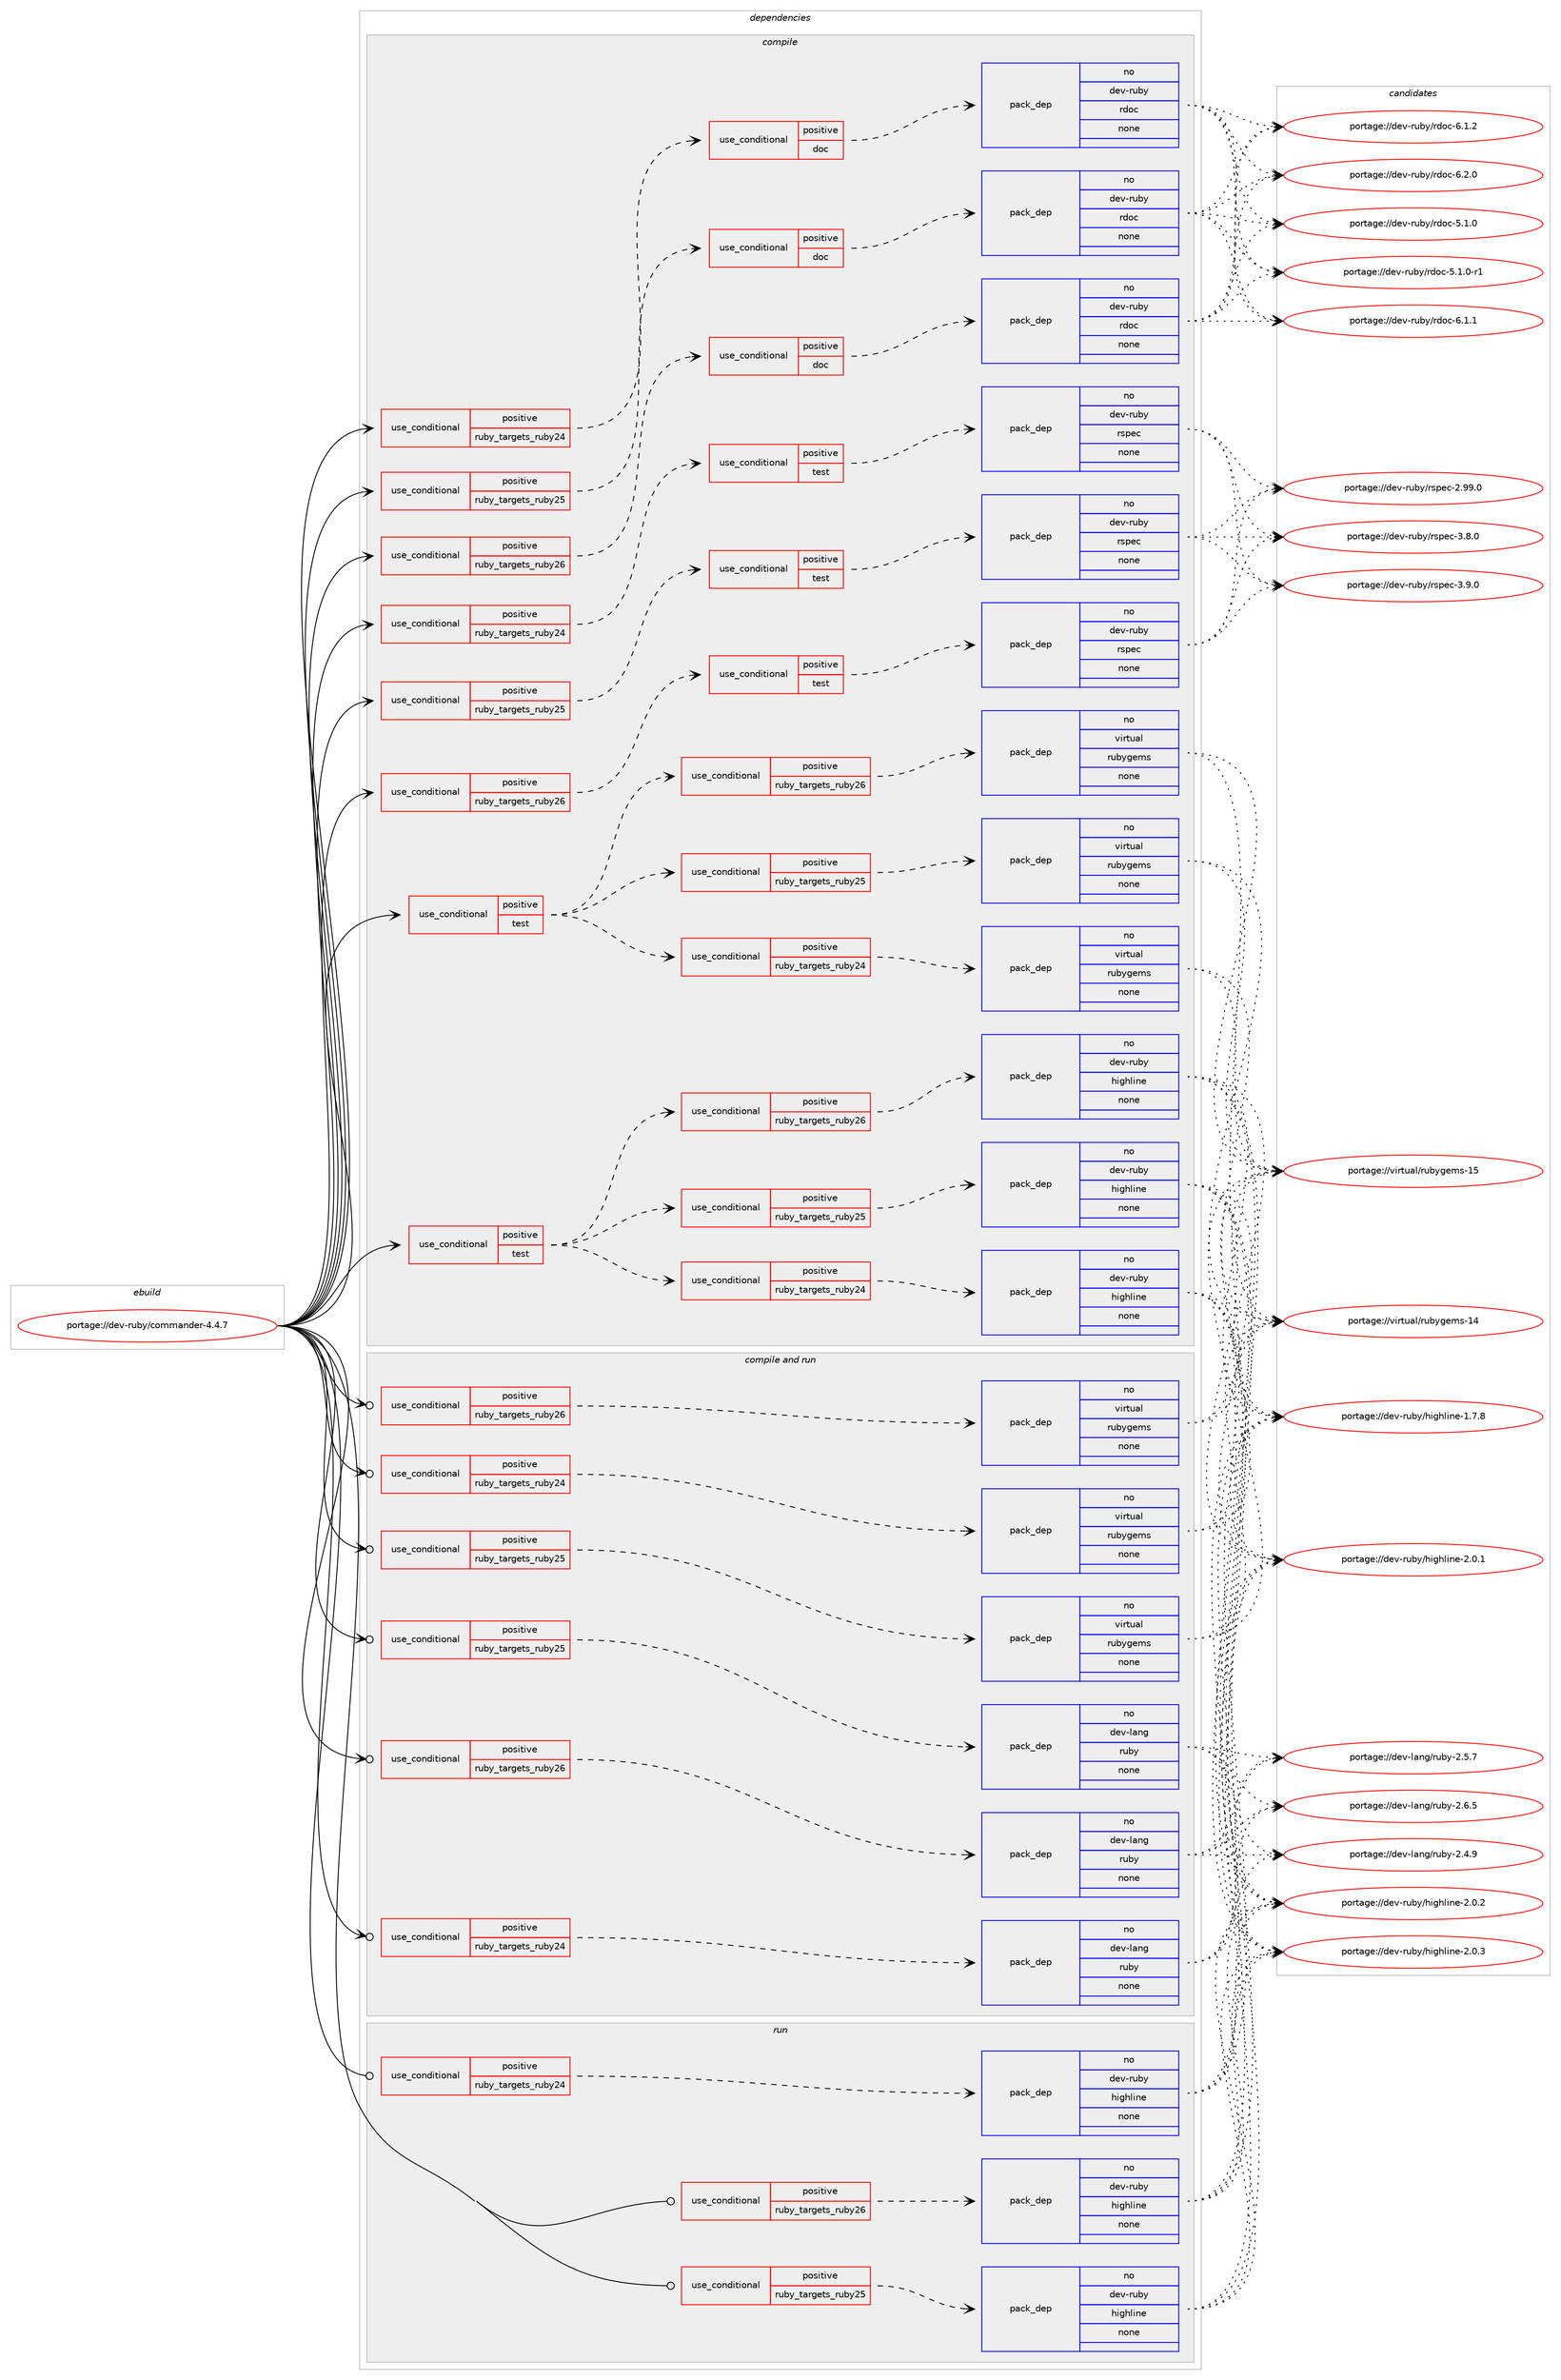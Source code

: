 digraph prolog {

# *************
# Graph options
# *************

newrank=true;
concentrate=true;
compound=true;
graph [rankdir=LR,fontname=Helvetica,fontsize=10,ranksep=1.5];#, ranksep=2.5, nodesep=0.2];
edge  [arrowhead=vee];
node  [fontname=Helvetica,fontsize=10];

# **********
# The ebuild
# **********

subgraph cluster_leftcol {
color=gray;
rank=same;
label=<<i>ebuild</i>>;
id [label="portage://dev-ruby/commander-4.4.7", color=red, width=4, href="../dev-ruby/commander-4.4.7.svg"];
}

# ****************
# The dependencies
# ****************

subgraph cluster_midcol {
color=gray;
label=<<i>dependencies</i>>;
subgraph cluster_compile {
fillcolor="#eeeeee";
style=filled;
label=<<i>compile</i>>;
subgraph cond49659 {
dependency216347 [label=<<TABLE BORDER="0" CELLBORDER="1" CELLSPACING="0" CELLPADDING="4"><TR><TD ROWSPAN="3" CELLPADDING="10">use_conditional</TD></TR><TR><TD>positive</TD></TR><TR><TD>ruby_targets_ruby24</TD></TR></TABLE>>, shape=none, color=red];
subgraph cond49660 {
dependency216348 [label=<<TABLE BORDER="0" CELLBORDER="1" CELLSPACING="0" CELLPADDING="4"><TR><TD ROWSPAN="3" CELLPADDING="10">use_conditional</TD></TR><TR><TD>positive</TD></TR><TR><TD>doc</TD></TR></TABLE>>, shape=none, color=red];
subgraph pack163209 {
dependency216349 [label=<<TABLE BORDER="0" CELLBORDER="1" CELLSPACING="0" CELLPADDING="4" WIDTH="220"><TR><TD ROWSPAN="6" CELLPADDING="30">pack_dep</TD></TR><TR><TD WIDTH="110">no</TD></TR><TR><TD>dev-ruby</TD></TR><TR><TD>rdoc</TD></TR><TR><TD>none</TD></TR><TR><TD></TD></TR></TABLE>>, shape=none, color=blue];
}
dependency216348:e -> dependency216349:w [weight=20,style="dashed",arrowhead="vee"];
}
dependency216347:e -> dependency216348:w [weight=20,style="dashed",arrowhead="vee"];
}
id:e -> dependency216347:w [weight=20,style="solid",arrowhead="vee"];
subgraph cond49661 {
dependency216350 [label=<<TABLE BORDER="0" CELLBORDER="1" CELLSPACING="0" CELLPADDING="4"><TR><TD ROWSPAN="3" CELLPADDING="10">use_conditional</TD></TR><TR><TD>positive</TD></TR><TR><TD>ruby_targets_ruby24</TD></TR></TABLE>>, shape=none, color=red];
subgraph cond49662 {
dependency216351 [label=<<TABLE BORDER="0" CELLBORDER="1" CELLSPACING="0" CELLPADDING="4"><TR><TD ROWSPAN="3" CELLPADDING="10">use_conditional</TD></TR><TR><TD>positive</TD></TR><TR><TD>test</TD></TR></TABLE>>, shape=none, color=red];
subgraph pack163210 {
dependency216352 [label=<<TABLE BORDER="0" CELLBORDER="1" CELLSPACING="0" CELLPADDING="4" WIDTH="220"><TR><TD ROWSPAN="6" CELLPADDING="30">pack_dep</TD></TR><TR><TD WIDTH="110">no</TD></TR><TR><TD>dev-ruby</TD></TR><TR><TD>rspec</TD></TR><TR><TD>none</TD></TR><TR><TD></TD></TR></TABLE>>, shape=none, color=blue];
}
dependency216351:e -> dependency216352:w [weight=20,style="dashed",arrowhead="vee"];
}
dependency216350:e -> dependency216351:w [weight=20,style="dashed",arrowhead="vee"];
}
id:e -> dependency216350:w [weight=20,style="solid",arrowhead="vee"];
subgraph cond49663 {
dependency216353 [label=<<TABLE BORDER="0" CELLBORDER="1" CELLSPACING="0" CELLPADDING="4"><TR><TD ROWSPAN="3" CELLPADDING="10">use_conditional</TD></TR><TR><TD>positive</TD></TR><TR><TD>ruby_targets_ruby25</TD></TR></TABLE>>, shape=none, color=red];
subgraph cond49664 {
dependency216354 [label=<<TABLE BORDER="0" CELLBORDER="1" CELLSPACING="0" CELLPADDING="4"><TR><TD ROWSPAN="3" CELLPADDING="10">use_conditional</TD></TR><TR><TD>positive</TD></TR><TR><TD>doc</TD></TR></TABLE>>, shape=none, color=red];
subgraph pack163211 {
dependency216355 [label=<<TABLE BORDER="0" CELLBORDER="1" CELLSPACING="0" CELLPADDING="4" WIDTH="220"><TR><TD ROWSPAN="6" CELLPADDING="30">pack_dep</TD></TR><TR><TD WIDTH="110">no</TD></TR><TR><TD>dev-ruby</TD></TR><TR><TD>rdoc</TD></TR><TR><TD>none</TD></TR><TR><TD></TD></TR></TABLE>>, shape=none, color=blue];
}
dependency216354:e -> dependency216355:w [weight=20,style="dashed",arrowhead="vee"];
}
dependency216353:e -> dependency216354:w [weight=20,style="dashed",arrowhead="vee"];
}
id:e -> dependency216353:w [weight=20,style="solid",arrowhead="vee"];
subgraph cond49665 {
dependency216356 [label=<<TABLE BORDER="0" CELLBORDER="1" CELLSPACING="0" CELLPADDING="4"><TR><TD ROWSPAN="3" CELLPADDING="10">use_conditional</TD></TR><TR><TD>positive</TD></TR><TR><TD>ruby_targets_ruby25</TD></TR></TABLE>>, shape=none, color=red];
subgraph cond49666 {
dependency216357 [label=<<TABLE BORDER="0" CELLBORDER="1" CELLSPACING="0" CELLPADDING="4"><TR><TD ROWSPAN="3" CELLPADDING="10">use_conditional</TD></TR><TR><TD>positive</TD></TR><TR><TD>test</TD></TR></TABLE>>, shape=none, color=red];
subgraph pack163212 {
dependency216358 [label=<<TABLE BORDER="0" CELLBORDER="1" CELLSPACING="0" CELLPADDING="4" WIDTH="220"><TR><TD ROWSPAN="6" CELLPADDING="30">pack_dep</TD></TR><TR><TD WIDTH="110">no</TD></TR><TR><TD>dev-ruby</TD></TR><TR><TD>rspec</TD></TR><TR><TD>none</TD></TR><TR><TD></TD></TR></TABLE>>, shape=none, color=blue];
}
dependency216357:e -> dependency216358:w [weight=20,style="dashed",arrowhead="vee"];
}
dependency216356:e -> dependency216357:w [weight=20,style="dashed",arrowhead="vee"];
}
id:e -> dependency216356:w [weight=20,style="solid",arrowhead="vee"];
subgraph cond49667 {
dependency216359 [label=<<TABLE BORDER="0" CELLBORDER="1" CELLSPACING="0" CELLPADDING="4"><TR><TD ROWSPAN="3" CELLPADDING="10">use_conditional</TD></TR><TR><TD>positive</TD></TR><TR><TD>ruby_targets_ruby26</TD></TR></TABLE>>, shape=none, color=red];
subgraph cond49668 {
dependency216360 [label=<<TABLE BORDER="0" CELLBORDER="1" CELLSPACING="0" CELLPADDING="4"><TR><TD ROWSPAN="3" CELLPADDING="10">use_conditional</TD></TR><TR><TD>positive</TD></TR><TR><TD>doc</TD></TR></TABLE>>, shape=none, color=red];
subgraph pack163213 {
dependency216361 [label=<<TABLE BORDER="0" CELLBORDER="1" CELLSPACING="0" CELLPADDING="4" WIDTH="220"><TR><TD ROWSPAN="6" CELLPADDING="30">pack_dep</TD></TR><TR><TD WIDTH="110">no</TD></TR><TR><TD>dev-ruby</TD></TR><TR><TD>rdoc</TD></TR><TR><TD>none</TD></TR><TR><TD></TD></TR></TABLE>>, shape=none, color=blue];
}
dependency216360:e -> dependency216361:w [weight=20,style="dashed",arrowhead="vee"];
}
dependency216359:e -> dependency216360:w [weight=20,style="dashed",arrowhead="vee"];
}
id:e -> dependency216359:w [weight=20,style="solid",arrowhead="vee"];
subgraph cond49669 {
dependency216362 [label=<<TABLE BORDER="0" CELLBORDER="1" CELLSPACING="0" CELLPADDING="4"><TR><TD ROWSPAN="3" CELLPADDING="10">use_conditional</TD></TR><TR><TD>positive</TD></TR><TR><TD>ruby_targets_ruby26</TD></TR></TABLE>>, shape=none, color=red];
subgraph cond49670 {
dependency216363 [label=<<TABLE BORDER="0" CELLBORDER="1" CELLSPACING="0" CELLPADDING="4"><TR><TD ROWSPAN="3" CELLPADDING="10">use_conditional</TD></TR><TR><TD>positive</TD></TR><TR><TD>test</TD></TR></TABLE>>, shape=none, color=red];
subgraph pack163214 {
dependency216364 [label=<<TABLE BORDER="0" CELLBORDER="1" CELLSPACING="0" CELLPADDING="4" WIDTH="220"><TR><TD ROWSPAN="6" CELLPADDING="30">pack_dep</TD></TR><TR><TD WIDTH="110">no</TD></TR><TR><TD>dev-ruby</TD></TR><TR><TD>rspec</TD></TR><TR><TD>none</TD></TR><TR><TD></TD></TR></TABLE>>, shape=none, color=blue];
}
dependency216363:e -> dependency216364:w [weight=20,style="dashed",arrowhead="vee"];
}
dependency216362:e -> dependency216363:w [weight=20,style="dashed",arrowhead="vee"];
}
id:e -> dependency216362:w [weight=20,style="solid",arrowhead="vee"];
subgraph cond49671 {
dependency216365 [label=<<TABLE BORDER="0" CELLBORDER="1" CELLSPACING="0" CELLPADDING="4"><TR><TD ROWSPAN="3" CELLPADDING="10">use_conditional</TD></TR><TR><TD>positive</TD></TR><TR><TD>test</TD></TR></TABLE>>, shape=none, color=red];
subgraph cond49672 {
dependency216366 [label=<<TABLE BORDER="0" CELLBORDER="1" CELLSPACING="0" CELLPADDING="4"><TR><TD ROWSPAN="3" CELLPADDING="10">use_conditional</TD></TR><TR><TD>positive</TD></TR><TR><TD>ruby_targets_ruby24</TD></TR></TABLE>>, shape=none, color=red];
subgraph pack163215 {
dependency216367 [label=<<TABLE BORDER="0" CELLBORDER="1" CELLSPACING="0" CELLPADDING="4" WIDTH="220"><TR><TD ROWSPAN="6" CELLPADDING="30">pack_dep</TD></TR><TR><TD WIDTH="110">no</TD></TR><TR><TD>dev-ruby</TD></TR><TR><TD>highline</TD></TR><TR><TD>none</TD></TR><TR><TD></TD></TR></TABLE>>, shape=none, color=blue];
}
dependency216366:e -> dependency216367:w [weight=20,style="dashed",arrowhead="vee"];
}
dependency216365:e -> dependency216366:w [weight=20,style="dashed",arrowhead="vee"];
subgraph cond49673 {
dependency216368 [label=<<TABLE BORDER="0" CELLBORDER="1" CELLSPACING="0" CELLPADDING="4"><TR><TD ROWSPAN="3" CELLPADDING="10">use_conditional</TD></TR><TR><TD>positive</TD></TR><TR><TD>ruby_targets_ruby25</TD></TR></TABLE>>, shape=none, color=red];
subgraph pack163216 {
dependency216369 [label=<<TABLE BORDER="0" CELLBORDER="1" CELLSPACING="0" CELLPADDING="4" WIDTH="220"><TR><TD ROWSPAN="6" CELLPADDING="30">pack_dep</TD></TR><TR><TD WIDTH="110">no</TD></TR><TR><TD>dev-ruby</TD></TR><TR><TD>highline</TD></TR><TR><TD>none</TD></TR><TR><TD></TD></TR></TABLE>>, shape=none, color=blue];
}
dependency216368:e -> dependency216369:w [weight=20,style="dashed",arrowhead="vee"];
}
dependency216365:e -> dependency216368:w [weight=20,style="dashed",arrowhead="vee"];
subgraph cond49674 {
dependency216370 [label=<<TABLE BORDER="0" CELLBORDER="1" CELLSPACING="0" CELLPADDING="4"><TR><TD ROWSPAN="3" CELLPADDING="10">use_conditional</TD></TR><TR><TD>positive</TD></TR><TR><TD>ruby_targets_ruby26</TD></TR></TABLE>>, shape=none, color=red];
subgraph pack163217 {
dependency216371 [label=<<TABLE BORDER="0" CELLBORDER="1" CELLSPACING="0" CELLPADDING="4" WIDTH="220"><TR><TD ROWSPAN="6" CELLPADDING="30">pack_dep</TD></TR><TR><TD WIDTH="110">no</TD></TR><TR><TD>dev-ruby</TD></TR><TR><TD>highline</TD></TR><TR><TD>none</TD></TR><TR><TD></TD></TR></TABLE>>, shape=none, color=blue];
}
dependency216370:e -> dependency216371:w [weight=20,style="dashed",arrowhead="vee"];
}
dependency216365:e -> dependency216370:w [weight=20,style="dashed",arrowhead="vee"];
}
id:e -> dependency216365:w [weight=20,style="solid",arrowhead="vee"];
subgraph cond49675 {
dependency216372 [label=<<TABLE BORDER="0" CELLBORDER="1" CELLSPACING="0" CELLPADDING="4"><TR><TD ROWSPAN="3" CELLPADDING="10">use_conditional</TD></TR><TR><TD>positive</TD></TR><TR><TD>test</TD></TR></TABLE>>, shape=none, color=red];
subgraph cond49676 {
dependency216373 [label=<<TABLE BORDER="0" CELLBORDER="1" CELLSPACING="0" CELLPADDING="4"><TR><TD ROWSPAN="3" CELLPADDING="10">use_conditional</TD></TR><TR><TD>positive</TD></TR><TR><TD>ruby_targets_ruby24</TD></TR></TABLE>>, shape=none, color=red];
subgraph pack163218 {
dependency216374 [label=<<TABLE BORDER="0" CELLBORDER="1" CELLSPACING="0" CELLPADDING="4" WIDTH="220"><TR><TD ROWSPAN="6" CELLPADDING="30">pack_dep</TD></TR><TR><TD WIDTH="110">no</TD></TR><TR><TD>virtual</TD></TR><TR><TD>rubygems</TD></TR><TR><TD>none</TD></TR><TR><TD></TD></TR></TABLE>>, shape=none, color=blue];
}
dependency216373:e -> dependency216374:w [weight=20,style="dashed",arrowhead="vee"];
}
dependency216372:e -> dependency216373:w [weight=20,style="dashed",arrowhead="vee"];
subgraph cond49677 {
dependency216375 [label=<<TABLE BORDER="0" CELLBORDER="1" CELLSPACING="0" CELLPADDING="4"><TR><TD ROWSPAN="3" CELLPADDING="10">use_conditional</TD></TR><TR><TD>positive</TD></TR><TR><TD>ruby_targets_ruby25</TD></TR></TABLE>>, shape=none, color=red];
subgraph pack163219 {
dependency216376 [label=<<TABLE BORDER="0" CELLBORDER="1" CELLSPACING="0" CELLPADDING="4" WIDTH="220"><TR><TD ROWSPAN="6" CELLPADDING="30">pack_dep</TD></TR><TR><TD WIDTH="110">no</TD></TR><TR><TD>virtual</TD></TR><TR><TD>rubygems</TD></TR><TR><TD>none</TD></TR><TR><TD></TD></TR></TABLE>>, shape=none, color=blue];
}
dependency216375:e -> dependency216376:w [weight=20,style="dashed",arrowhead="vee"];
}
dependency216372:e -> dependency216375:w [weight=20,style="dashed",arrowhead="vee"];
subgraph cond49678 {
dependency216377 [label=<<TABLE BORDER="0" CELLBORDER="1" CELLSPACING="0" CELLPADDING="4"><TR><TD ROWSPAN="3" CELLPADDING="10">use_conditional</TD></TR><TR><TD>positive</TD></TR><TR><TD>ruby_targets_ruby26</TD></TR></TABLE>>, shape=none, color=red];
subgraph pack163220 {
dependency216378 [label=<<TABLE BORDER="0" CELLBORDER="1" CELLSPACING="0" CELLPADDING="4" WIDTH="220"><TR><TD ROWSPAN="6" CELLPADDING="30">pack_dep</TD></TR><TR><TD WIDTH="110">no</TD></TR><TR><TD>virtual</TD></TR><TR><TD>rubygems</TD></TR><TR><TD>none</TD></TR><TR><TD></TD></TR></TABLE>>, shape=none, color=blue];
}
dependency216377:e -> dependency216378:w [weight=20,style="dashed",arrowhead="vee"];
}
dependency216372:e -> dependency216377:w [weight=20,style="dashed",arrowhead="vee"];
}
id:e -> dependency216372:w [weight=20,style="solid",arrowhead="vee"];
}
subgraph cluster_compileandrun {
fillcolor="#eeeeee";
style=filled;
label=<<i>compile and run</i>>;
subgraph cond49679 {
dependency216379 [label=<<TABLE BORDER="0" CELLBORDER="1" CELLSPACING="0" CELLPADDING="4"><TR><TD ROWSPAN="3" CELLPADDING="10">use_conditional</TD></TR><TR><TD>positive</TD></TR><TR><TD>ruby_targets_ruby24</TD></TR></TABLE>>, shape=none, color=red];
subgraph pack163221 {
dependency216380 [label=<<TABLE BORDER="0" CELLBORDER="1" CELLSPACING="0" CELLPADDING="4" WIDTH="220"><TR><TD ROWSPAN="6" CELLPADDING="30">pack_dep</TD></TR><TR><TD WIDTH="110">no</TD></TR><TR><TD>dev-lang</TD></TR><TR><TD>ruby</TD></TR><TR><TD>none</TD></TR><TR><TD></TD></TR></TABLE>>, shape=none, color=blue];
}
dependency216379:e -> dependency216380:w [weight=20,style="dashed",arrowhead="vee"];
}
id:e -> dependency216379:w [weight=20,style="solid",arrowhead="odotvee"];
subgraph cond49680 {
dependency216381 [label=<<TABLE BORDER="0" CELLBORDER="1" CELLSPACING="0" CELLPADDING="4"><TR><TD ROWSPAN="3" CELLPADDING="10">use_conditional</TD></TR><TR><TD>positive</TD></TR><TR><TD>ruby_targets_ruby24</TD></TR></TABLE>>, shape=none, color=red];
subgraph pack163222 {
dependency216382 [label=<<TABLE BORDER="0" CELLBORDER="1" CELLSPACING="0" CELLPADDING="4" WIDTH="220"><TR><TD ROWSPAN="6" CELLPADDING="30">pack_dep</TD></TR><TR><TD WIDTH="110">no</TD></TR><TR><TD>virtual</TD></TR><TR><TD>rubygems</TD></TR><TR><TD>none</TD></TR><TR><TD></TD></TR></TABLE>>, shape=none, color=blue];
}
dependency216381:e -> dependency216382:w [weight=20,style="dashed",arrowhead="vee"];
}
id:e -> dependency216381:w [weight=20,style="solid",arrowhead="odotvee"];
subgraph cond49681 {
dependency216383 [label=<<TABLE BORDER="0" CELLBORDER="1" CELLSPACING="0" CELLPADDING="4"><TR><TD ROWSPAN="3" CELLPADDING="10">use_conditional</TD></TR><TR><TD>positive</TD></TR><TR><TD>ruby_targets_ruby25</TD></TR></TABLE>>, shape=none, color=red];
subgraph pack163223 {
dependency216384 [label=<<TABLE BORDER="0" CELLBORDER="1" CELLSPACING="0" CELLPADDING="4" WIDTH="220"><TR><TD ROWSPAN="6" CELLPADDING="30">pack_dep</TD></TR><TR><TD WIDTH="110">no</TD></TR><TR><TD>dev-lang</TD></TR><TR><TD>ruby</TD></TR><TR><TD>none</TD></TR><TR><TD></TD></TR></TABLE>>, shape=none, color=blue];
}
dependency216383:e -> dependency216384:w [weight=20,style="dashed",arrowhead="vee"];
}
id:e -> dependency216383:w [weight=20,style="solid",arrowhead="odotvee"];
subgraph cond49682 {
dependency216385 [label=<<TABLE BORDER="0" CELLBORDER="1" CELLSPACING="0" CELLPADDING="4"><TR><TD ROWSPAN="3" CELLPADDING="10">use_conditional</TD></TR><TR><TD>positive</TD></TR><TR><TD>ruby_targets_ruby25</TD></TR></TABLE>>, shape=none, color=red];
subgraph pack163224 {
dependency216386 [label=<<TABLE BORDER="0" CELLBORDER="1" CELLSPACING="0" CELLPADDING="4" WIDTH="220"><TR><TD ROWSPAN="6" CELLPADDING="30">pack_dep</TD></TR><TR><TD WIDTH="110">no</TD></TR><TR><TD>virtual</TD></TR><TR><TD>rubygems</TD></TR><TR><TD>none</TD></TR><TR><TD></TD></TR></TABLE>>, shape=none, color=blue];
}
dependency216385:e -> dependency216386:w [weight=20,style="dashed",arrowhead="vee"];
}
id:e -> dependency216385:w [weight=20,style="solid",arrowhead="odotvee"];
subgraph cond49683 {
dependency216387 [label=<<TABLE BORDER="0" CELLBORDER="1" CELLSPACING="0" CELLPADDING="4"><TR><TD ROWSPAN="3" CELLPADDING="10">use_conditional</TD></TR><TR><TD>positive</TD></TR><TR><TD>ruby_targets_ruby26</TD></TR></TABLE>>, shape=none, color=red];
subgraph pack163225 {
dependency216388 [label=<<TABLE BORDER="0" CELLBORDER="1" CELLSPACING="0" CELLPADDING="4" WIDTH="220"><TR><TD ROWSPAN="6" CELLPADDING="30">pack_dep</TD></TR><TR><TD WIDTH="110">no</TD></TR><TR><TD>dev-lang</TD></TR><TR><TD>ruby</TD></TR><TR><TD>none</TD></TR><TR><TD></TD></TR></TABLE>>, shape=none, color=blue];
}
dependency216387:e -> dependency216388:w [weight=20,style="dashed",arrowhead="vee"];
}
id:e -> dependency216387:w [weight=20,style="solid",arrowhead="odotvee"];
subgraph cond49684 {
dependency216389 [label=<<TABLE BORDER="0" CELLBORDER="1" CELLSPACING="0" CELLPADDING="4"><TR><TD ROWSPAN="3" CELLPADDING="10">use_conditional</TD></TR><TR><TD>positive</TD></TR><TR><TD>ruby_targets_ruby26</TD></TR></TABLE>>, shape=none, color=red];
subgraph pack163226 {
dependency216390 [label=<<TABLE BORDER="0" CELLBORDER="1" CELLSPACING="0" CELLPADDING="4" WIDTH="220"><TR><TD ROWSPAN="6" CELLPADDING="30">pack_dep</TD></TR><TR><TD WIDTH="110">no</TD></TR><TR><TD>virtual</TD></TR><TR><TD>rubygems</TD></TR><TR><TD>none</TD></TR><TR><TD></TD></TR></TABLE>>, shape=none, color=blue];
}
dependency216389:e -> dependency216390:w [weight=20,style="dashed",arrowhead="vee"];
}
id:e -> dependency216389:w [weight=20,style="solid",arrowhead="odotvee"];
}
subgraph cluster_run {
fillcolor="#eeeeee";
style=filled;
label=<<i>run</i>>;
subgraph cond49685 {
dependency216391 [label=<<TABLE BORDER="0" CELLBORDER="1" CELLSPACING="0" CELLPADDING="4"><TR><TD ROWSPAN="3" CELLPADDING="10">use_conditional</TD></TR><TR><TD>positive</TD></TR><TR><TD>ruby_targets_ruby24</TD></TR></TABLE>>, shape=none, color=red];
subgraph pack163227 {
dependency216392 [label=<<TABLE BORDER="0" CELLBORDER="1" CELLSPACING="0" CELLPADDING="4" WIDTH="220"><TR><TD ROWSPAN="6" CELLPADDING="30">pack_dep</TD></TR><TR><TD WIDTH="110">no</TD></TR><TR><TD>dev-ruby</TD></TR><TR><TD>highline</TD></TR><TR><TD>none</TD></TR><TR><TD></TD></TR></TABLE>>, shape=none, color=blue];
}
dependency216391:e -> dependency216392:w [weight=20,style="dashed",arrowhead="vee"];
}
id:e -> dependency216391:w [weight=20,style="solid",arrowhead="odot"];
subgraph cond49686 {
dependency216393 [label=<<TABLE BORDER="0" CELLBORDER="1" CELLSPACING="0" CELLPADDING="4"><TR><TD ROWSPAN="3" CELLPADDING="10">use_conditional</TD></TR><TR><TD>positive</TD></TR><TR><TD>ruby_targets_ruby25</TD></TR></TABLE>>, shape=none, color=red];
subgraph pack163228 {
dependency216394 [label=<<TABLE BORDER="0" CELLBORDER="1" CELLSPACING="0" CELLPADDING="4" WIDTH="220"><TR><TD ROWSPAN="6" CELLPADDING="30">pack_dep</TD></TR><TR><TD WIDTH="110">no</TD></TR><TR><TD>dev-ruby</TD></TR><TR><TD>highline</TD></TR><TR><TD>none</TD></TR><TR><TD></TD></TR></TABLE>>, shape=none, color=blue];
}
dependency216393:e -> dependency216394:w [weight=20,style="dashed",arrowhead="vee"];
}
id:e -> dependency216393:w [weight=20,style="solid",arrowhead="odot"];
subgraph cond49687 {
dependency216395 [label=<<TABLE BORDER="0" CELLBORDER="1" CELLSPACING="0" CELLPADDING="4"><TR><TD ROWSPAN="3" CELLPADDING="10">use_conditional</TD></TR><TR><TD>positive</TD></TR><TR><TD>ruby_targets_ruby26</TD></TR></TABLE>>, shape=none, color=red];
subgraph pack163229 {
dependency216396 [label=<<TABLE BORDER="0" CELLBORDER="1" CELLSPACING="0" CELLPADDING="4" WIDTH="220"><TR><TD ROWSPAN="6" CELLPADDING="30">pack_dep</TD></TR><TR><TD WIDTH="110">no</TD></TR><TR><TD>dev-ruby</TD></TR><TR><TD>highline</TD></TR><TR><TD>none</TD></TR><TR><TD></TD></TR></TABLE>>, shape=none, color=blue];
}
dependency216395:e -> dependency216396:w [weight=20,style="dashed",arrowhead="vee"];
}
id:e -> dependency216395:w [weight=20,style="solid",arrowhead="odot"];
}
}

# **************
# The candidates
# **************

subgraph cluster_choices {
rank=same;
color=gray;
label=<<i>candidates</i>>;

subgraph choice163209 {
color=black;
nodesep=1;
choiceportage10010111845114117981214711410011199455346494648 [label="portage://dev-ruby/rdoc-5.1.0", color=red, width=4,href="../dev-ruby/rdoc-5.1.0.svg"];
choiceportage100101118451141179812147114100111994553464946484511449 [label="portage://dev-ruby/rdoc-5.1.0-r1", color=red, width=4,href="../dev-ruby/rdoc-5.1.0-r1.svg"];
choiceportage10010111845114117981214711410011199455446494649 [label="portage://dev-ruby/rdoc-6.1.1", color=red, width=4,href="../dev-ruby/rdoc-6.1.1.svg"];
choiceportage10010111845114117981214711410011199455446494650 [label="portage://dev-ruby/rdoc-6.1.2", color=red, width=4,href="../dev-ruby/rdoc-6.1.2.svg"];
choiceportage10010111845114117981214711410011199455446504648 [label="portage://dev-ruby/rdoc-6.2.0", color=red, width=4,href="../dev-ruby/rdoc-6.2.0.svg"];
dependency216349:e -> choiceportage10010111845114117981214711410011199455346494648:w [style=dotted,weight="100"];
dependency216349:e -> choiceportage100101118451141179812147114100111994553464946484511449:w [style=dotted,weight="100"];
dependency216349:e -> choiceportage10010111845114117981214711410011199455446494649:w [style=dotted,weight="100"];
dependency216349:e -> choiceportage10010111845114117981214711410011199455446494650:w [style=dotted,weight="100"];
dependency216349:e -> choiceportage10010111845114117981214711410011199455446504648:w [style=dotted,weight="100"];
}
subgraph choice163210 {
color=black;
nodesep=1;
choiceportage1001011184511411798121471141151121019945504657574648 [label="portage://dev-ruby/rspec-2.99.0", color=red, width=4,href="../dev-ruby/rspec-2.99.0.svg"];
choiceportage10010111845114117981214711411511210199455146564648 [label="portage://dev-ruby/rspec-3.8.0", color=red, width=4,href="../dev-ruby/rspec-3.8.0.svg"];
choiceportage10010111845114117981214711411511210199455146574648 [label="portage://dev-ruby/rspec-3.9.0", color=red, width=4,href="../dev-ruby/rspec-3.9.0.svg"];
dependency216352:e -> choiceportage1001011184511411798121471141151121019945504657574648:w [style=dotted,weight="100"];
dependency216352:e -> choiceportage10010111845114117981214711411511210199455146564648:w [style=dotted,weight="100"];
dependency216352:e -> choiceportage10010111845114117981214711411511210199455146574648:w [style=dotted,weight="100"];
}
subgraph choice163211 {
color=black;
nodesep=1;
choiceportage10010111845114117981214711410011199455346494648 [label="portage://dev-ruby/rdoc-5.1.0", color=red, width=4,href="../dev-ruby/rdoc-5.1.0.svg"];
choiceportage100101118451141179812147114100111994553464946484511449 [label="portage://dev-ruby/rdoc-5.1.0-r1", color=red, width=4,href="../dev-ruby/rdoc-5.1.0-r1.svg"];
choiceportage10010111845114117981214711410011199455446494649 [label="portage://dev-ruby/rdoc-6.1.1", color=red, width=4,href="../dev-ruby/rdoc-6.1.1.svg"];
choiceportage10010111845114117981214711410011199455446494650 [label="portage://dev-ruby/rdoc-6.1.2", color=red, width=4,href="../dev-ruby/rdoc-6.1.2.svg"];
choiceportage10010111845114117981214711410011199455446504648 [label="portage://dev-ruby/rdoc-6.2.0", color=red, width=4,href="../dev-ruby/rdoc-6.2.0.svg"];
dependency216355:e -> choiceportage10010111845114117981214711410011199455346494648:w [style=dotted,weight="100"];
dependency216355:e -> choiceportage100101118451141179812147114100111994553464946484511449:w [style=dotted,weight="100"];
dependency216355:e -> choiceportage10010111845114117981214711410011199455446494649:w [style=dotted,weight="100"];
dependency216355:e -> choiceportage10010111845114117981214711410011199455446494650:w [style=dotted,weight="100"];
dependency216355:e -> choiceportage10010111845114117981214711410011199455446504648:w [style=dotted,weight="100"];
}
subgraph choice163212 {
color=black;
nodesep=1;
choiceportage1001011184511411798121471141151121019945504657574648 [label="portage://dev-ruby/rspec-2.99.0", color=red, width=4,href="../dev-ruby/rspec-2.99.0.svg"];
choiceportage10010111845114117981214711411511210199455146564648 [label="portage://dev-ruby/rspec-3.8.0", color=red, width=4,href="../dev-ruby/rspec-3.8.0.svg"];
choiceportage10010111845114117981214711411511210199455146574648 [label="portage://dev-ruby/rspec-3.9.0", color=red, width=4,href="../dev-ruby/rspec-3.9.0.svg"];
dependency216358:e -> choiceportage1001011184511411798121471141151121019945504657574648:w [style=dotted,weight="100"];
dependency216358:e -> choiceportage10010111845114117981214711411511210199455146564648:w [style=dotted,weight="100"];
dependency216358:e -> choiceportage10010111845114117981214711411511210199455146574648:w [style=dotted,weight="100"];
}
subgraph choice163213 {
color=black;
nodesep=1;
choiceportage10010111845114117981214711410011199455346494648 [label="portage://dev-ruby/rdoc-5.1.0", color=red, width=4,href="../dev-ruby/rdoc-5.1.0.svg"];
choiceportage100101118451141179812147114100111994553464946484511449 [label="portage://dev-ruby/rdoc-5.1.0-r1", color=red, width=4,href="../dev-ruby/rdoc-5.1.0-r1.svg"];
choiceportage10010111845114117981214711410011199455446494649 [label="portage://dev-ruby/rdoc-6.1.1", color=red, width=4,href="../dev-ruby/rdoc-6.1.1.svg"];
choiceportage10010111845114117981214711410011199455446494650 [label="portage://dev-ruby/rdoc-6.1.2", color=red, width=4,href="../dev-ruby/rdoc-6.1.2.svg"];
choiceportage10010111845114117981214711410011199455446504648 [label="portage://dev-ruby/rdoc-6.2.0", color=red, width=4,href="../dev-ruby/rdoc-6.2.0.svg"];
dependency216361:e -> choiceportage10010111845114117981214711410011199455346494648:w [style=dotted,weight="100"];
dependency216361:e -> choiceportage100101118451141179812147114100111994553464946484511449:w [style=dotted,weight="100"];
dependency216361:e -> choiceportage10010111845114117981214711410011199455446494649:w [style=dotted,weight="100"];
dependency216361:e -> choiceportage10010111845114117981214711410011199455446494650:w [style=dotted,weight="100"];
dependency216361:e -> choiceportage10010111845114117981214711410011199455446504648:w [style=dotted,weight="100"];
}
subgraph choice163214 {
color=black;
nodesep=1;
choiceportage1001011184511411798121471141151121019945504657574648 [label="portage://dev-ruby/rspec-2.99.0", color=red, width=4,href="../dev-ruby/rspec-2.99.0.svg"];
choiceportage10010111845114117981214711411511210199455146564648 [label="portage://dev-ruby/rspec-3.8.0", color=red, width=4,href="../dev-ruby/rspec-3.8.0.svg"];
choiceportage10010111845114117981214711411511210199455146574648 [label="portage://dev-ruby/rspec-3.9.0", color=red, width=4,href="../dev-ruby/rspec-3.9.0.svg"];
dependency216364:e -> choiceportage1001011184511411798121471141151121019945504657574648:w [style=dotted,weight="100"];
dependency216364:e -> choiceportage10010111845114117981214711411511210199455146564648:w [style=dotted,weight="100"];
dependency216364:e -> choiceportage10010111845114117981214711411511210199455146574648:w [style=dotted,weight="100"];
}
subgraph choice163215 {
color=black;
nodesep=1;
choiceportage100101118451141179812147104105103104108105110101454946554656 [label="portage://dev-ruby/highline-1.7.8", color=red, width=4,href="../dev-ruby/highline-1.7.8.svg"];
choiceportage100101118451141179812147104105103104108105110101455046484649 [label="portage://dev-ruby/highline-2.0.1", color=red, width=4,href="../dev-ruby/highline-2.0.1.svg"];
choiceportage100101118451141179812147104105103104108105110101455046484650 [label="portage://dev-ruby/highline-2.0.2", color=red, width=4,href="../dev-ruby/highline-2.0.2.svg"];
choiceportage100101118451141179812147104105103104108105110101455046484651 [label="portage://dev-ruby/highline-2.0.3", color=red, width=4,href="../dev-ruby/highline-2.0.3.svg"];
dependency216367:e -> choiceportage100101118451141179812147104105103104108105110101454946554656:w [style=dotted,weight="100"];
dependency216367:e -> choiceportage100101118451141179812147104105103104108105110101455046484649:w [style=dotted,weight="100"];
dependency216367:e -> choiceportage100101118451141179812147104105103104108105110101455046484650:w [style=dotted,weight="100"];
dependency216367:e -> choiceportage100101118451141179812147104105103104108105110101455046484651:w [style=dotted,weight="100"];
}
subgraph choice163216 {
color=black;
nodesep=1;
choiceportage100101118451141179812147104105103104108105110101454946554656 [label="portage://dev-ruby/highline-1.7.8", color=red, width=4,href="../dev-ruby/highline-1.7.8.svg"];
choiceportage100101118451141179812147104105103104108105110101455046484649 [label="portage://dev-ruby/highline-2.0.1", color=red, width=4,href="../dev-ruby/highline-2.0.1.svg"];
choiceportage100101118451141179812147104105103104108105110101455046484650 [label="portage://dev-ruby/highline-2.0.2", color=red, width=4,href="../dev-ruby/highline-2.0.2.svg"];
choiceportage100101118451141179812147104105103104108105110101455046484651 [label="portage://dev-ruby/highline-2.0.3", color=red, width=4,href="../dev-ruby/highline-2.0.3.svg"];
dependency216369:e -> choiceportage100101118451141179812147104105103104108105110101454946554656:w [style=dotted,weight="100"];
dependency216369:e -> choiceportage100101118451141179812147104105103104108105110101455046484649:w [style=dotted,weight="100"];
dependency216369:e -> choiceportage100101118451141179812147104105103104108105110101455046484650:w [style=dotted,weight="100"];
dependency216369:e -> choiceportage100101118451141179812147104105103104108105110101455046484651:w [style=dotted,weight="100"];
}
subgraph choice163217 {
color=black;
nodesep=1;
choiceportage100101118451141179812147104105103104108105110101454946554656 [label="portage://dev-ruby/highline-1.7.8", color=red, width=4,href="../dev-ruby/highline-1.7.8.svg"];
choiceportage100101118451141179812147104105103104108105110101455046484649 [label="portage://dev-ruby/highline-2.0.1", color=red, width=4,href="../dev-ruby/highline-2.0.1.svg"];
choiceportage100101118451141179812147104105103104108105110101455046484650 [label="portage://dev-ruby/highline-2.0.2", color=red, width=4,href="../dev-ruby/highline-2.0.2.svg"];
choiceportage100101118451141179812147104105103104108105110101455046484651 [label="portage://dev-ruby/highline-2.0.3", color=red, width=4,href="../dev-ruby/highline-2.0.3.svg"];
dependency216371:e -> choiceportage100101118451141179812147104105103104108105110101454946554656:w [style=dotted,weight="100"];
dependency216371:e -> choiceportage100101118451141179812147104105103104108105110101455046484649:w [style=dotted,weight="100"];
dependency216371:e -> choiceportage100101118451141179812147104105103104108105110101455046484650:w [style=dotted,weight="100"];
dependency216371:e -> choiceportage100101118451141179812147104105103104108105110101455046484651:w [style=dotted,weight="100"];
}
subgraph choice163218 {
color=black;
nodesep=1;
choiceportage118105114116117971084711411798121103101109115454952 [label="portage://virtual/rubygems-14", color=red, width=4,href="../virtual/rubygems-14.svg"];
choiceportage118105114116117971084711411798121103101109115454953 [label="portage://virtual/rubygems-15", color=red, width=4,href="../virtual/rubygems-15.svg"];
dependency216374:e -> choiceportage118105114116117971084711411798121103101109115454952:w [style=dotted,weight="100"];
dependency216374:e -> choiceportage118105114116117971084711411798121103101109115454953:w [style=dotted,weight="100"];
}
subgraph choice163219 {
color=black;
nodesep=1;
choiceportage118105114116117971084711411798121103101109115454952 [label="portage://virtual/rubygems-14", color=red, width=4,href="../virtual/rubygems-14.svg"];
choiceportage118105114116117971084711411798121103101109115454953 [label="portage://virtual/rubygems-15", color=red, width=4,href="../virtual/rubygems-15.svg"];
dependency216376:e -> choiceportage118105114116117971084711411798121103101109115454952:w [style=dotted,weight="100"];
dependency216376:e -> choiceportage118105114116117971084711411798121103101109115454953:w [style=dotted,weight="100"];
}
subgraph choice163220 {
color=black;
nodesep=1;
choiceportage118105114116117971084711411798121103101109115454952 [label="portage://virtual/rubygems-14", color=red, width=4,href="../virtual/rubygems-14.svg"];
choiceportage118105114116117971084711411798121103101109115454953 [label="portage://virtual/rubygems-15", color=red, width=4,href="../virtual/rubygems-15.svg"];
dependency216378:e -> choiceportage118105114116117971084711411798121103101109115454952:w [style=dotted,weight="100"];
dependency216378:e -> choiceportage118105114116117971084711411798121103101109115454953:w [style=dotted,weight="100"];
}
subgraph choice163221 {
color=black;
nodesep=1;
choiceportage10010111845108971101034711411798121455046524657 [label="portage://dev-lang/ruby-2.4.9", color=red, width=4,href="../dev-lang/ruby-2.4.9.svg"];
choiceportage10010111845108971101034711411798121455046534655 [label="portage://dev-lang/ruby-2.5.7", color=red, width=4,href="../dev-lang/ruby-2.5.7.svg"];
choiceportage10010111845108971101034711411798121455046544653 [label="portage://dev-lang/ruby-2.6.5", color=red, width=4,href="../dev-lang/ruby-2.6.5.svg"];
dependency216380:e -> choiceportage10010111845108971101034711411798121455046524657:w [style=dotted,weight="100"];
dependency216380:e -> choiceportage10010111845108971101034711411798121455046534655:w [style=dotted,weight="100"];
dependency216380:e -> choiceportage10010111845108971101034711411798121455046544653:w [style=dotted,weight="100"];
}
subgraph choice163222 {
color=black;
nodesep=1;
choiceportage118105114116117971084711411798121103101109115454952 [label="portage://virtual/rubygems-14", color=red, width=4,href="../virtual/rubygems-14.svg"];
choiceportage118105114116117971084711411798121103101109115454953 [label="portage://virtual/rubygems-15", color=red, width=4,href="../virtual/rubygems-15.svg"];
dependency216382:e -> choiceportage118105114116117971084711411798121103101109115454952:w [style=dotted,weight="100"];
dependency216382:e -> choiceportage118105114116117971084711411798121103101109115454953:w [style=dotted,weight="100"];
}
subgraph choice163223 {
color=black;
nodesep=1;
choiceportage10010111845108971101034711411798121455046524657 [label="portage://dev-lang/ruby-2.4.9", color=red, width=4,href="../dev-lang/ruby-2.4.9.svg"];
choiceportage10010111845108971101034711411798121455046534655 [label="portage://dev-lang/ruby-2.5.7", color=red, width=4,href="../dev-lang/ruby-2.5.7.svg"];
choiceportage10010111845108971101034711411798121455046544653 [label="portage://dev-lang/ruby-2.6.5", color=red, width=4,href="../dev-lang/ruby-2.6.5.svg"];
dependency216384:e -> choiceportage10010111845108971101034711411798121455046524657:w [style=dotted,weight="100"];
dependency216384:e -> choiceportage10010111845108971101034711411798121455046534655:w [style=dotted,weight="100"];
dependency216384:e -> choiceportage10010111845108971101034711411798121455046544653:w [style=dotted,weight="100"];
}
subgraph choice163224 {
color=black;
nodesep=1;
choiceportage118105114116117971084711411798121103101109115454952 [label="portage://virtual/rubygems-14", color=red, width=4,href="../virtual/rubygems-14.svg"];
choiceportage118105114116117971084711411798121103101109115454953 [label="portage://virtual/rubygems-15", color=red, width=4,href="../virtual/rubygems-15.svg"];
dependency216386:e -> choiceportage118105114116117971084711411798121103101109115454952:w [style=dotted,weight="100"];
dependency216386:e -> choiceportage118105114116117971084711411798121103101109115454953:w [style=dotted,weight="100"];
}
subgraph choice163225 {
color=black;
nodesep=1;
choiceportage10010111845108971101034711411798121455046524657 [label="portage://dev-lang/ruby-2.4.9", color=red, width=4,href="../dev-lang/ruby-2.4.9.svg"];
choiceportage10010111845108971101034711411798121455046534655 [label="portage://dev-lang/ruby-2.5.7", color=red, width=4,href="../dev-lang/ruby-2.5.7.svg"];
choiceportage10010111845108971101034711411798121455046544653 [label="portage://dev-lang/ruby-2.6.5", color=red, width=4,href="../dev-lang/ruby-2.6.5.svg"];
dependency216388:e -> choiceportage10010111845108971101034711411798121455046524657:w [style=dotted,weight="100"];
dependency216388:e -> choiceportage10010111845108971101034711411798121455046534655:w [style=dotted,weight="100"];
dependency216388:e -> choiceportage10010111845108971101034711411798121455046544653:w [style=dotted,weight="100"];
}
subgraph choice163226 {
color=black;
nodesep=1;
choiceportage118105114116117971084711411798121103101109115454952 [label="portage://virtual/rubygems-14", color=red, width=4,href="../virtual/rubygems-14.svg"];
choiceportage118105114116117971084711411798121103101109115454953 [label="portage://virtual/rubygems-15", color=red, width=4,href="../virtual/rubygems-15.svg"];
dependency216390:e -> choiceportage118105114116117971084711411798121103101109115454952:w [style=dotted,weight="100"];
dependency216390:e -> choiceportage118105114116117971084711411798121103101109115454953:w [style=dotted,weight="100"];
}
subgraph choice163227 {
color=black;
nodesep=1;
choiceportage100101118451141179812147104105103104108105110101454946554656 [label="portage://dev-ruby/highline-1.7.8", color=red, width=4,href="../dev-ruby/highline-1.7.8.svg"];
choiceportage100101118451141179812147104105103104108105110101455046484649 [label="portage://dev-ruby/highline-2.0.1", color=red, width=4,href="../dev-ruby/highline-2.0.1.svg"];
choiceportage100101118451141179812147104105103104108105110101455046484650 [label="portage://dev-ruby/highline-2.0.2", color=red, width=4,href="../dev-ruby/highline-2.0.2.svg"];
choiceportage100101118451141179812147104105103104108105110101455046484651 [label="portage://dev-ruby/highline-2.0.3", color=red, width=4,href="../dev-ruby/highline-2.0.3.svg"];
dependency216392:e -> choiceportage100101118451141179812147104105103104108105110101454946554656:w [style=dotted,weight="100"];
dependency216392:e -> choiceportage100101118451141179812147104105103104108105110101455046484649:w [style=dotted,weight="100"];
dependency216392:e -> choiceportage100101118451141179812147104105103104108105110101455046484650:w [style=dotted,weight="100"];
dependency216392:e -> choiceportage100101118451141179812147104105103104108105110101455046484651:w [style=dotted,weight="100"];
}
subgraph choice163228 {
color=black;
nodesep=1;
choiceportage100101118451141179812147104105103104108105110101454946554656 [label="portage://dev-ruby/highline-1.7.8", color=red, width=4,href="../dev-ruby/highline-1.7.8.svg"];
choiceportage100101118451141179812147104105103104108105110101455046484649 [label="portage://dev-ruby/highline-2.0.1", color=red, width=4,href="../dev-ruby/highline-2.0.1.svg"];
choiceportage100101118451141179812147104105103104108105110101455046484650 [label="portage://dev-ruby/highline-2.0.2", color=red, width=4,href="../dev-ruby/highline-2.0.2.svg"];
choiceportage100101118451141179812147104105103104108105110101455046484651 [label="portage://dev-ruby/highline-2.0.3", color=red, width=4,href="../dev-ruby/highline-2.0.3.svg"];
dependency216394:e -> choiceportage100101118451141179812147104105103104108105110101454946554656:w [style=dotted,weight="100"];
dependency216394:e -> choiceportage100101118451141179812147104105103104108105110101455046484649:w [style=dotted,weight="100"];
dependency216394:e -> choiceportage100101118451141179812147104105103104108105110101455046484650:w [style=dotted,weight="100"];
dependency216394:e -> choiceportage100101118451141179812147104105103104108105110101455046484651:w [style=dotted,weight="100"];
}
subgraph choice163229 {
color=black;
nodesep=1;
choiceportage100101118451141179812147104105103104108105110101454946554656 [label="portage://dev-ruby/highline-1.7.8", color=red, width=4,href="../dev-ruby/highline-1.7.8.svg"];
choiceportage100101118451141179812147104105103104108105110101455046484649 [label="portage://dev-ruby/highline-2.0.1", color=red, width=4,href="../dev-ruby/highline-2.0.1.svg"];
choiceportage100101118451141179812147104105103104108105110101455046484650 [label="portage://dev-ruby/highline-2.0.2", color=red, width=4,href="../dev-ruby/highline-2.0.2.svg"];
choiceportage100101118451141179812147104105103104108105110101455046484651 [label="portage://dev-ruby/highline-2.0.3", color=red, width=4,href="../dev-ruby/highline-2.0.3.svg"];
dependency216396:e -> choiceportage100101118451141179812147104105103104108105110101454946554656:w [style=dotted,weight="100"];
dependency216396:e -> choiceportage100101118451141179812147104105103104108105110101455046484649:w [style=dotted,weight="100"];
dependency216396:e -> choiceportage100101118451141179812147104105103104108105110101455046484650:w [style=dotted,weight="100"];
dependency216396:e -> choiceportage100101118451141179812147104105103104108105110101455046484651:w [style=dotted,weight="100"];
}
}

}
